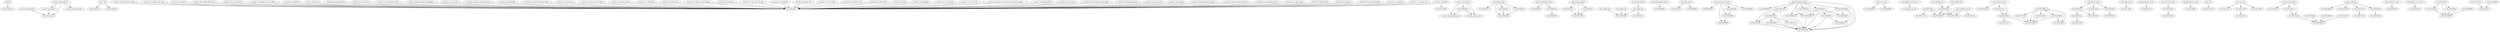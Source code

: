 digraph code {
  "0x00402cb0" [label="entry0"];
  "0x00402cb0" -> "0x00402cbc";
  "0x00402cbc" [label="unk.0x402cbc"];
  "0x0041a4dc" [label="sym.if_nameindex"];
  "0x0041a4dc" -> "0x0041a2a0";
  "0x0041a2a0" [label="fcn.0041a2a0"];
  "0x00402c30" [label="sym._init"];
  "0x00402c30" -> "0x00402c54";
  "0x00402c54" [label="unk.0x402c54"];
  "0x00402c30" -> "0x00402c80";
  "0x00402c80" [label="unk.0x402c80"];
  "0x0041adc0" [label="sym.br_captival_portal_mode"];
  "0x0041adc0" -> "0x0041a9ec";
  "0x0041a9ec" [label="fcn.0041a9ec"];
  "0x0041b3e4" [label="sym.br_set_bridge_max_age"];
  "0x0041b3e4" -> "0x0041a9ec";
  "0x0041a9ec" [label="fcn.0041a9ec"];
  "0x0041bb2c" [label="sym.br_set_ladvid"];
  "0x0041bb2c" -> "0x0041a9ec";
  "0x0041a9ec" [label="fcn.0041a9ec"];
  "0x0041bcf8" [label="sym.br_set_bridge_hello_time"];
  "0x0041bcf8" -> "0x0041a9ec";
  "0x0041a9ec" [label="fcn.0041a9ec"];
  "0x0040b284" [label="sym.br_dump_info"];
  "0x0040b284" -> "0x0040af14";
  "0x0040af14" [label="sym.br_dump_bridge_id"];
  "0x0040b284" -> "0x0040aee0";
  "0x0040aee0" [label="sym.br_show_timer"];
  "0x0040b284" -> "0x0040b050";
  "0x0040b050" [label="fcn.0040b050"];
  "0x0041b1dc" [label="sym.br_set_port_priority"];
  "0x0041b1dc" -> "0x0041a9ec";
  "0x0041a9ec" [label="fcn.0041a9ec"];
  "0x0040ec88" [label="sym.tlogs_main"];
  "0x0040ec88" -> "0x0040ebc8";
  "0x0040ebc8" [label="fcn.0040ebc8"];
  "0x0040ec88" -> "0x0040e8e0";
  "0x0040e8e0" [label="fcn.0040e8e0"];
  "0x0040ec88" -> "0x0040eacc";
  "0x0040eacc" [label="fcn.0040eacc"];
  "0x0040ec88" -> "0x0040e93c";
  "0x0040e93c" [label="fcn.0040e93c"];
  "0x0041bd70" [label="sym.br_set_bridge_forward_delay"];
  "0x0041bd70" -> "0x0041a9ec";
  "0x0041a9ec" [label="fcn.0041a9ec"];
  "0x0041af8c" [label="sym.br_set_apmode"];
  "0x0041af8c" -> "0x0041a9ec";
  "0x0041a9ec" [label="fcn.0041a9ec"];
  "0x0041b6f4" [label="sym.br_show_vid"];
  "0x0041b6f4" -> "0x0041a9ec";
  "0x0041a9ec" [label="fcn.0041a9ec"];
  "0x00406ce0" [label="sym.contemplate_data"];
  "0x00406ce0" -> "0x004066f0";
  "0x004066f0" [label="fcn.004066f0"];
  "0x00406ce0" -> "0x00406b14";
  "0x00406b14" [label="fcn.00406b14"];
  "0x0041b4b8" [label="sym.br_del_all_group_vid"];
  "0x0041b4b8" -> "0x0041a9ec";
  "0x0041a9ec" [label="fcn.0041a9ec"];
  "0x0041b45c" [label="sym.br_show_nap_vid"];
  "0x0041b45c" -> "0x0041a9ec";
  "0x0041a9ec" [label="fcn.0041a9ec"];
  "0x0041ae1c" [label="sym.br_set_w_partition_state"];
  "0x0041ae1c" -> "0x0041a9ec";
  "0x0041a9ec" [label="fcn.0041a9ec"];
  "0x0041ac48" [label="sym.br_captival_portal_add_ipfilter"];
  "0x0041ac48" -> "0x0041a9ec";
  "0x0041a9ec" [label="fcn.0041a9ec"];
  "0x0041b298" [label="sym.br_set_stp_state"];
  "0x0041b298" -> "0x0041a9ec";
  "0x0041a9ec" [label="fcn.0041a9ec"];
  "0x00412660" [label="sym.arpping_main"];
  "0x00412660" -> "0x0041261c";
  "0x0041261c" [label="fcn.0041261c"];
  "0x00412660" -> "0x00412070";
  "0x00412070" [label="fcn.00412070"];
  "0x00412660" -> "0x004120cc";
  "0x004120cc" [label="fcn.004120cc"];
  "0x0041ad04" [label="sym.br_captival_portal_add_mac"];
  "0x0041ad04" -> "0x0041a9ec";
  "0x0041a9ec" [label="fcn.0041a9ec"];
  "0x0041b92c" [label="sym.br_get_cloneaddr"];
  "0x0041b92c" -> "0x0041a9ec";
  "0x0041a9ec" [label="fcn.0041a9ec"];
  "0x0041b8d0" [label="sym.br_set_deliver_control_state"];
  "0x0041b8d0" -> "0x0041a9ec";
  "0x0041a9ec" [label="fcn.0041a9ec"];
  "0x00403574" [label="sym.lrgdb_del"];
  "0x00403574" -> "0x00403388";
  "0x00403388" [label="fcn.00403388"];
  "0x0041afe8" [label="sym.br_set_mcbwcrtl"];
  "0x0041afe8" -> "0x0041a9ec";
  "0x0041a9ec" [label="fcn.0041a9ec"];
  "0x0041b570" [label="sym.br_set_nap_mac_vid_add"];
  "0x0041b570" -> "0x0041a9ec";
  "0x0041a9ec" [label="fcn.0041a9ec"];
  "0x0041aad4" [label="sym.br_set_block_aparray"];
  "0x0041aad4" -> "0x0041a9ec";
  "0x0041a9ec" [label="fcn.0041a9ec"];
  "0x0041b988" [label="sym.br_set_cloneaddr"];
  "0x0041b988" -> "0x0041a9ec";
  "0x0041a9ec" [label="fcn.0041a9ec"];
  "0x00407c20" [label="sym.tcprequest_main"];
  "0x00407c20" -> "0x00407b60";
  "0x00407b60" [label="fcn.00407b60"];
  "0x0041b0a4" [label="sym.br_read_fdb"];
  "0x0041b0a4" -> "0x0041a9ec";
  "0x0041a9ec" [label="fcn.0041a9ec"];
  "0x0041b0a4" -> "0x0041a998";
  "0x0041a998" [label="fcn.0041a998"];
  "0x0041b17c" [label="sym.br_set_path_cost"];
  "0x0041b17c" -> "0x0041a9ec";
  "0x0041a9ec" [label="fcn.0041a9ec"];
  "0x0041a3e4" [label="sym.if_nametoindex"];
  "0x0041a3e4" -> "0x0041a2a0";
  "0x0041a2a0" [label="fcn.0041a2a0"];
  "0x0041aed4" [label="sym.br_set_dhcp_server_enable"];
  "0x0041aed4" -> "0x0041a9ec";
  "0x0041a9ec" [label="fcn.0041a9ec"];
  "0x00403b58" [label="sym.lrgdb_get"];
  "0x00403b58" -> "0x00403388";
  "0x00403388" [label="fcn.00403388"];
  "0x00403b58" -> "0x004037cc";
  "0x004037cc" [label="fcn.004037cc"];
  "0x0041be44" [label="sym.br_add_interface"];
  "0x0041be44" -> "0x0041a9ec";
  "0x0041a9ec" [label="fcn.0041a9ec"];
  "0x0041b514" [label="sym.br_set_nap_mac_vid_del"];
  "0x0041b514" -> "0x0041a9ec";
  "0x0041a9ec" [label="fcn.0041a9ec"];
  "0x00404dfc" [label="sym.pfile_main"];
  "0x00404dfc" -> "0x00404d1c";
  "0x00404d1c" [label="fcn.00404d1c"];
  "0x00404dfc" -> "0x00404bf0";
  "0x00404bf0" [label="fcn.00404bf0"];
  "0x0041ba40" [label="sym.br_set_clonetype"];
  "0x0041ba40" -> "0x0041a9ec";
  "0x0041a9ec" [label="fcn.0041a9ec"];
  "0x0041b750" [label="sym.br_del_group_vid"];
  "0x0041b750" -> "0x0041a9ec";
  "0x0041a9ec" [label="fcn.0041a9ec"];
  "0x0041b5d4" [label="sym.br_set_vlan_mode"];
  "0x0041b5d4" -> "0x0041a9ec";
  "0x0041a9ec" [label="fcn.0041a9ec"];
  "0x0041bc40" [label="sym.br_set_ethlink_state"];
  "0x0041bc40" -> "0x0041a9ec";
  "0x0041a9ec" [label="fcn.0041a9ec"];
  "0x0040e15c" [label="sym.smtpclient_main"];
  "0x0040e15c" -> "0x0040df74";
  "0x0040df74" [label="fcn.0040df74"];
  "0x0040e15c" -> "0x0040d3d0";
  "0x0040d3d0" [label="fcn.0040d3d0"];
  "0x0040e15c" -> "0x0040dd60";
  "0x0040dd60" [label="fcn.0040dd60"];
  "0x0040e15c" -> "0x0040de9c";
  "0x0040de9c" [label="fcn.0040de9c"];
  "0x0040e15c" -> "0x0040d44c";
  "0x0040d44c" [label="fcn.0040d44c"];
  "0x0041b044" [label="sym.br_set_mlticst_bw"];
  "0x0041b044" -> "0x0041a9ec";
  "0x0041a9ec" [label="fcn.0041a9ec"];
  "0x0040cda8" [label="sym.fwupdater_main"];
  "0x0040cda8" -> "0x0040b5b0";
  "0x0040b5b0" [label="fcn.0040b5b0"];
  "0x0040cda8" -> "0x0040bd30";
  "0x0040bd30" [label="fcn.0040bd30"];
  "0x0040cda8" -> "0x0040b8d4";
  "0x0040b8d4" [label="fcn.0040b8d4"];
  "0x0040cda8" -> "0x0040c470";
  "0x0040c470" [label="fcn.0040c470"];
  "0x0040cda8" -> "0x0040bcec";
  "0x0040bcec" [label="fcn.0040bcec"];
  "0x0040cda8" -> "0x0040c850";
  "0x0040c850" [label="fcn.0040c850"];
  "0x0040cda8" -> "0x0040cbac";
  "0x0040cbac" [label="fcn.0040cbac"];
  "0x0040cda8" -> "0x0040c900";
  "0x0040c900" [label="fcn.0040c900"];
  "0x00404928" [label="sym.scut_main"];
  "0x00404928" -> "0x004045f0";
  "0x004045f0" [label="fcn.004045f0"];
  "0x00404928" -> "0x00404690";
  "0x00404690" [label="fcn.00404690"];
  "0x00404194" [label="sym.lrgbin_pa_destroy"];
  "0x00404194" -> "0x004032b8";
  "0x004032b8" [label="sym.lrgbin_pa_init"];
  "0x004036f4" [label="sym.lrgdb_set"];
  "0x004036f4" -> "0x00403388";
  "0x00403388" [label="fcn.00403388"];
  "0x00416db0" [label="sym.xmldbc_set"];
  "0x00416db0" -> "0x0041693c";
  "0x0041693c" [label="fcn.0041693c"];
  "0x0041693c" [label="fcn.0041693c"];
  "0x0041693c" -> "0x004167bc";
  "0x004167bc" [label="fcn.004167bc"];
  "0x0041693c" -> "0x004168a0";
  "0x004168a0" [label="fcn.004168a0"];
  "0x0041b810" [label="sym.br_set_pvid"];
  "0x0041b810" -> "0x0041a9ec";
  "0x0041a9ec" [label="fcn.0041a9ec"];
  "0x004142d4" [label="sym.devdata_main"];
  "0x004142d4" -> "0x00414228";
  "0x00414228" [label="fcn.00414228"];
  "0x004142d4" -> "0x004141c4";
  "0x004141c4" [label="fcn.004141c4"];
  "0x004142d4" -> "0x004140e0";
  "0x004140e0" [label="fcn.004140e0"];
  "0x00403c04" [label="sym.lrgdb_getwb"];
  "0x00403c04" -> "0x00403b58";
  "0x00403b58" [label="sym.lrgdb_get"];
  "0x00416498" [label="sym.getsys_main"];
  "0x00416498" -> "0x00416144";
  "0x00416144" [label="fcn.00416144"];
  "0x00416498" -> "0x00415aa4";
  "0x00415aa4" [label="fcn.00415aa4"];
  "0x00416498" -> "0x00415980";
  "0x00415980" [label="fcn.00415980"];
  "0x0041bacc" [label="sym.br_set_ladippool"];
  "0x0041bacc" -> "0x0041a9ec";
  "0x0041a9ec" [label="fcn.0041a9ec"];
  "0x0041b2f4" [label="sym.br_set_gc_interval"];
  "0x0041b2f4" -> "0x0041a9ec";
  "0x0041a9ec" [label="fcn.0041a9ec"];
  "0x0041b694" [label="sym.br_set_vlan_state"];
  "0x0041b694" -> "0x0041a9ec";
  "0x0041a9ec" [label="fcn.0041a9ec"];
  "0x00417054" [label="sym.xmldbc_get_wb"];
  "0x00417054" -> "0x004167bc";
  "0x004167bc" [label="fcn.004167bc"];
  "0x00417054" -> "0x004168a0";
  "0x004168a0" [label="fcn.004168a0"];
  "0x00417054" -> "0x00416e50";
  "0x00416e50" [label="fcn.00416e50"];
  "0x0041ae78" [label="sym.br_set_dhcp_server_force_broadcast_enable"];
  "0x0041ae78" -> "0x0041a9ec";
  "0x0041a9ec" [label="fcn.0041a9ec"];
  "0x004116bc" [label="sym.login_main"];
  "0x004116bc" -> "0x00411660";
  "0x00411660" [label="fcn.00411660"];
  "0x00412ac4" [label="sym.gethostip_main"];
  "0x00412ac4" -> "0x00412a70";
  "0x00412a70" [label="fcn.00412a70"];
  "0x0041b36c" [label="sym.br_set_ageing_time"];
  "0x0041b36c" -> "0x0041a9ec";
  "0x0041a9ec" [label="fcn.0041a9ec"];
  "0x0041af30" [label="sym.br_set_apc_state"];
  "0x0041af30" -> "0x0041a9ec";
  "0x0041a9ec" [label="fcn.0041a9ec"];
  "0x0041a7e4" [label="sym.if_indextoname"];
  "0x0041a7e4" -> "0x0041a2a0";
  "0x0041a2a0" [label="fcn.0041a2a0"];
  "0x0041a7e4" -> "0x0041a4dc";
  "0x0041a4dc" [label="sym.if_nameindex"];
  "0x0041a7e4" -> "0x0041a778";
  "0x0041a778" [label="sym.if_freenameindex"];
  "0x00410eb8" [label="sym.asession_main"];
  "0x00410eb8" -> "0x004100e0";
  "0x004100e0" [label="fcn.004100e0"];
  "0x0041abec" [label="sym.br_captival_portal_pass_table"];
  "0x0041abec" -> "0x0041a9ec";
  "0x0041a9ec" [label="fcn.0041a9ec"];
  "0x0041b23c" [label="sym.br_set_bridge_priority"];
  "0x0041b23c" -> "0x0041a9ec";
  "0x0041a9ec" [label="fcn.0041a9ec"];
  "0x004130bc" [label="sym.getbootver_main"];
  "0x004130bc" -> "0x00412f90";
  "0x00412f90" [label="fcn.00412f90"];
  "0x0041b7b0" [label="sym.br_set_group_vid"];
  "0x0041b7b0" -> "0x0041a9ec";
  "0x0041a9ec" [label="fcn.0041a9ec"];
  "0x0041bb88" [label="sym.br_set_ladtype"];
  "0x0041bb88" -> "0x0041a9ec";
  "0x0041a9ec" [label="fcn.0041a9ec"];
  "0x0041ad64" [label="sym.br_captival_portal_ip_port"];
  "0x0041ad64" -> "0x0041a9ec";
  "0x0041a9ec" [label="fcn.0041a9ec"];
  "0x0041aca8" [label="sym.br_captival_portal_del_mac"];
  "0x0041aca8" -> "0x0041a9ec";
  "0x0041a9ec" [label="fcn.0041a9ec"];
  "0x0041bbe4" [label="sym.br_set_e_partition_state"];
  "0x0041bbe4" -> "0x0041a9ec";
  "0x0041a9ec" [label="fcn.0041a9ec"];
  "0x0041bc9c" [label="sym.br_set_igmp_state"];
  "0x0041bc9c" -> "0x0041a9ec";
  "0x0041a9ec" [label="fcn.0041a9ec"];
  "0x0041f510" [label="sym._fini"];
  "0x0041f510" -> "0x0041f534";
  "0x0041f534" [label="unk.0x41f534"];
  "0x0041c720" [label="sym.br_init"];
  "0x0041c720" -> "0x0041c34c";
  "0x0041c34c" [label="fcn.0041c34c"];
  "0x0041c720" -> "0x0041c200";
  "0x0041c200" [label="fcn.0041c200"];
  "0x0041c720" -> "0x0041c060";
  "0x0041c060" [label="fcn.0041c060"];
  "0x0041aa74" [label="sym.br_set_block_neap"];
  "0x0041aa74" -> "0x0041a9ec";
  "0x0041a9ec" [label="fcn.0041a9ec"];
  "0x00416bc0" [label="sym.xmldbc_del"];
  "0x00416bc0" -> "0x0041693c";
  "0x0041693c" [label="fcn.0041693c"];
  "0x00415024" [label="sym.devconf_main"];
  "0x00415024" -> "0x00414f78";
  "0x00414f78" [label="fcn.00414f78"];
  "0x00415024" -> "0x00414f14";
  "0x00414f14" [label="fcn.00414f14"];
  "0x00415024" -> "0x00414ea8";
  "0x00414ea8" [label="fcn.00414ea8"];
  "0x0041bde8" [label="sym.br_del_interface"];
  "0x0041bde8" -> "0x0041a9ec";
  "0x0041a9ec" [label="fcn.0041a9ec"];
  "0x00419e40" [label="sym.sendtrap"];
  "0x00419e40" -> "0x0041965c";
  "0x0041965c" [label="fcn.0041965c"];
  "0x00419e40" -> "0x00418198";
  "0x00418198" [label="fcn.00418198"];
  "0x00419e40" -> "0x00417cb0";
  "0x00417cb0" [label="fcn.00417cb0"];
  "0x00419e40" -> "0x00419a44";
  "0x00419a44" [label="fcn.00419a44"];
  "0x00405e7c" [label="sym.ntpclient_main"];
  "0x00405e7c" -> "0x004050e0";
  "0x004050e0" [label="fcn.004050e0"];
  "0x00404320" [label="sym.lrgbin_pa_set_nth"];
  "0x00404320" -> "0x00404258";
  "0x00404258" [label="fcn.00404258"];
  "0x0041ab90" [label="sym.br_get_websessionaddr"];
  "0x0041ab90" -> "0x0041a9ec";
  "0x0041a9ec" [label="fcn.0041a9ec"];
  "0x0041ab34" [label="sym.br_set_netfilter"];
  "0x0041ab34" -> "0x0041a9ec";
  "0x0041a9ec" [label="fcn.0041a9ec"];
  "0x0041b634" [label="sym.br_set_system_vid"];
  "0x0041b634" -> "0x0041a9ec";
  "0x0041a9ec" [label="fcn.0041a9ec"];
  "0x00406b14" [label="fcn.00406b14"];
  "0x00406b14" -> "0x00406950";
  "0x00406950" [label="fcn.00406950"];
  "0x0040b050" [label="fcn.0040b050"];
  "0x0040b050" -> "0x0040af14";
  "0x0040af14" [label="sym.br_dump_bridge_id"];
  "0x0040b050" -> "0x0040aee0";
  "0x0040aee0" [label="sym.br_show_timer"];
  "0x0040c104" [label="fcn.0040c104"];
  "0x0040c104" -> "0x0040bd30";
  "0x0040bd30" [label="fcn.0040bd30"];
  "0x0040c1f8" [label="fcn.0040c1f8"];
  "0x0040c1f8" -> "0x0040bd30";
  "0x0040bd30" [label="fcn.0040bd30"];
  "0x0040beb4" [label="fcn.0040beb4"];
  "0x0040beb4" -> "0x0040bd30";
  "0x0040bd30" [label="fcn.0040bd30"];
  "0x0040c2f0" [label="fcn.0040c2f0"];
  "0x0040c2f0" -> "0x0040bd30";
  "0x0040bd30" [label="fcn.0040bd30"];
  "0x0040c2f0" -> "0x0040c104";
  "0x0040c104" [label="fcn.0040c104"];
  "0x0040c2f0" -> "0x0040c1f8";
  "0x0040c1f8" [label="fcn.0040c1f8"];
  "0x0040c2f0" -> "0x0040beb4";
  "0x0040beb4" [label="fcn.0040beb4"];
  "0x0040c850" [label="fcn.0040c850"];
  "0x0040c850" -> "0x0040bd30";
  "0x0040bd30" [label="fcn.0040bd30"];
  "0x0040bdfc" [label="fcn.0040bdfc"];
  "0x0040bdfc" -> "0x0040b6e4";
  "0x0040b6e4" [label="fcn.0040b6e4"];
  "0x0040bdfc" -> "0x0040bd30";
  "0x0040bd30" [label="fcn.0040bd30"];
  "0x0040c470" [label="fcn.0040c470"];
  "0x0040c470" -> "0x0040bd30";
  "0x0040bd30" [label="fcn.0040bd30"];
  "0x0040c470" -> "0x0040c2f0";
  "0x0040c2f0" [label="fcn.0040c2f0"];
  "0x0040c470" -> "0x0040c1f8";
  "0x0040c1f8" [label="fcn.0040c1f8"];
  "0x0040cbac" [label="fcn.0040cbac"];
  "0x0040cbac" -> "0x0040b8e0";
  "0x0040b8e0" [label="fcn.0040b8e0"];
  "0x0040cbac" -> "0x0040bdfc";
  "0x0040bdfc" [label="fcn.0040bdfc"];
  "0x0040cbac" -> "0x0040b8d4";
  "0x0040b8d4" [label="fcn.0040b8d4"];
  "0x0040cbac" -> "0x0040bd30";
  "0x0040bd30" [label="fcn.0040bd30"];
  "0x0040cbac" -> "0x0040c850";
  "0x0040c850" [label="fcn.0040c850"];
  "0x0040c900" [label="fcn.0040c900"];
  "0x0040c900" -> "0x0040b8e0";
  "0x0040b8e0" [label="fcn.0040b8e0"];
  "0x0040c900" -> "0x0040b6e4";
  "0x0040b6e4" [label="fcn.0040b6e4"];
  "0x0040c900" -> "0x0040bd30";
  "0x0040bd30" [label="fcn.0040bd30"];
  "0x0040c900" -> "0x0040c850";
  "0x0040c850" [label="fcn.0040c850"];
  "0x0040dd60" [label="fcn.0040dd60"];
  "0x0040dd60" -> "0x0040d3d0";
  "0x0040d3d0" [label="fcn.0040d3d0"];
  "0x0040de9c" [label="fcn.0040de9c"];
  "0x0040de9c" -> "0x0040dd60";
  "0x0040dd60" [label="fcn.0040dd60"];
  "0x0040eacc" [label="fcn.0040eacc"];
  "0x0040eacc" -> "0x0040e8e0";
  "0x0040e8e0" [label="fcn.0040e8e0"];
  "0x0040e93c" [label="fcn.0040e93c"];
  "0x0040e93c" -> "0x0040e8e0";
  "0x0040e8e0" [label="fcn.0040e8e0"];
  "0x004100e0" [label="fcn.004100e0"];
  "0x004100e0" -> "0x0041002c";
  "0x0041002c" [label="fcn.0041002c"];
  "0x0041261c" [label="fcn.0041261c"];
  "0x0041261c" -> "0x00412070";
  "0x00412070" [label="fcn.00412070"];
  "0x004120cc" [label="fcn.004120cc"];
  "0x004120cc" -> "0x00412070";
  "0x00412070" [label="fcn.00412070"];
  "0x004137e0" [label="fcn.004137e0"];
  "0x004137e0" -> "0x004136e0";
  "0x004136e0" [label="fcn.004136e0"];
  "0x00413990" [label="fcn.00413990"];
  "0x00413990" -> "0x004136e0";
  "0x004136e0" [label="fcn.004136e0"];
  "0x00413990" -> "0x0041384c";
  "0x0041384c" [label="fcn.0041384c"];
  "0x00413b44" [label="fcn.00413b44"];
  "0x00413b44" -> "0x004136e0";
  "0x004136e0" [label="fcn.004136e0"];
  "0x00413df0" [label="fcn.00413df0"];
  "0x00413df0" -> "0x004137e0";
  "0x004137e0" [label="fcn.004137e0"];
  "0x00413df0" -> "0x00413990";
  "0x00413990" [label="fcn.00413990"];
  "0x00413df0" -> "0x004136e0";
  "0x004136e0" [label="fcn.004136e0"];
  "0x00413df0" -> "0x0041384c";
  "0x0041384c" [label="fcn.0041384c"];
  "0x00413df0" -> "0x00413b44";
  "0x00413b44" [label="fcn.00413b44"];
  "0x00413df0" -> "0x00413df0";
  "0x00413df0" [label="fcn.00413df0"];
  "0x004140e0" [label="fcn.004140e0"];
  "0x004140e0" -> "0x0041373c";
  "0x0041373c" [label="fcn.0041373c"];
  "0x004140e0" -> "0x004136e0";
  "0x004136e0" [label="fcn.004136e0"];
  "0x004141c4" [label="fcn.004141c4"];
  "0x004141c4" -> "0x004140e0";
  "0x004140e0" [label="fcn.004140e0"];
  "0x00414ea8" [label="fcn.00414ea8"];
  "0x00414ea8" -> "0x00414b10";
  "0x00414b10" [label="fcn.00414b10"];
  "0x00414f14" [label="fcn.00414f14"];
  "0x00414f14" -> "0x00414ea8";
  "0x00414ea8" [label="fcn.00414ea8"];
  "0x00414b6c" [label="fcn.00414b6c"];
  "0x00414b6c" -> "0x00414b10";
  "0x00414b10" [label="fcn.00414b10"];
  "0x00414bd8" [label="fcn.00414bd8"];
  "0x00414bd8" -> "0x00414b10";
  "0x00414b10" [label="fcn.00414b10"];
  "0x00414d10" [label="fcn.00414d10"];
  "0x00414d10" -> "0x00414b10";
  "0x00414b10" [label="fcn.00414b10"];
  "0x00415dac" [label="fcn.00415dac"];
  "0x00415dac" -> "0x00415c68";
  "0x00415c68" [label="fcn.00415c68"];
  "0x00416144" [label="fcn.00416144"];
  "0x00416144" -> "0x00415dac";
  "0x00415dac" [label="fcn.00415dac"];
  "0x00416144" -> "0x004159c4";
  "0x004159c4" [label="fcn.004159c4"];
  "0x00415aa4" [label="fcn.00415aa4"];
  "0x00415aa4" -> "0x004159c4";
  "0x004159c4" [label="fcn.004159c4"];
  "0x00415980" [label="fcn.00415980"];
  "0x00415980" -> "0x00415970";
  "0x00415970" [label="fcn.00415970"];
  "0x0041729c" [label="fcn.0041729c"];
  "0x0041729c" -> "0x004167bc";
  "0x004167bc" [label="fcn.004167bc"];
  "0x0041729c" -> "0x004168a0";
  "0x004168a0" [label="fcn.004168a0"];
  "0x0041729c" -> "0x00417124";
  "0x00417124" [label="fcn.00417124"];
  "0x00418620" [label="fcn.00418620"];
  "0x00418620" -> "0x00418508";
  "0x00418508" [label="fcn.00418508"];
  "0x0041883c" [label="fcn.0041883c"];
  "0x0041883c" -> "0x00418508";
  "0x00418508" [label="fcn.00418508"];
  "0x00418590" [label="fcn.00418590"];
  "0x00418590" -> "0x00418508";
  "0x00418508" [label="fcn.00418508"];
  "0x00418958" [label="fcn.00418958"];
  "0x00418958" -> "0x00418508";
  "0x00418508" [label="fcn.00418508"];
  "0x00418958" -> "0x0041883c";
  "0x0041883c" [label="fcn.0041883c"];
  "0x00418958" -> "0x00418620";
  "0x00418620" [label="fcn.00418620"];
  "0x004197e0" [label="fcn.004197e0"];
  "0x004197e0" -> "0x0041842c";
  "0x0041842c" [label="fcn.0041842c"];
  "0x00417cb0" [label="fcn.00417cb0"];
  "0x00417cb0" -> "0x00417c20";
  "0x00417c20" [label="fcn.00417c20"];
  "0x00419a44" [label="fcn.00419a44"];
  "0x00419a44" -> "0x00419a20";
  "0x00419a20" [label="fcn.00419a20"];
  "0x004199b8" [label="fcn.004199b8"];
  "0x004199b8" -> "0x0041842c";
  "0x0041842c" [label="fcn.0041842c"];
  "0x0041c200" [label="fcn.0041c200"];
  "0x0041c200" -> "0x0041c0c0";
  "0x0041c0c0" [label="fcn.0041c0c0"];
}